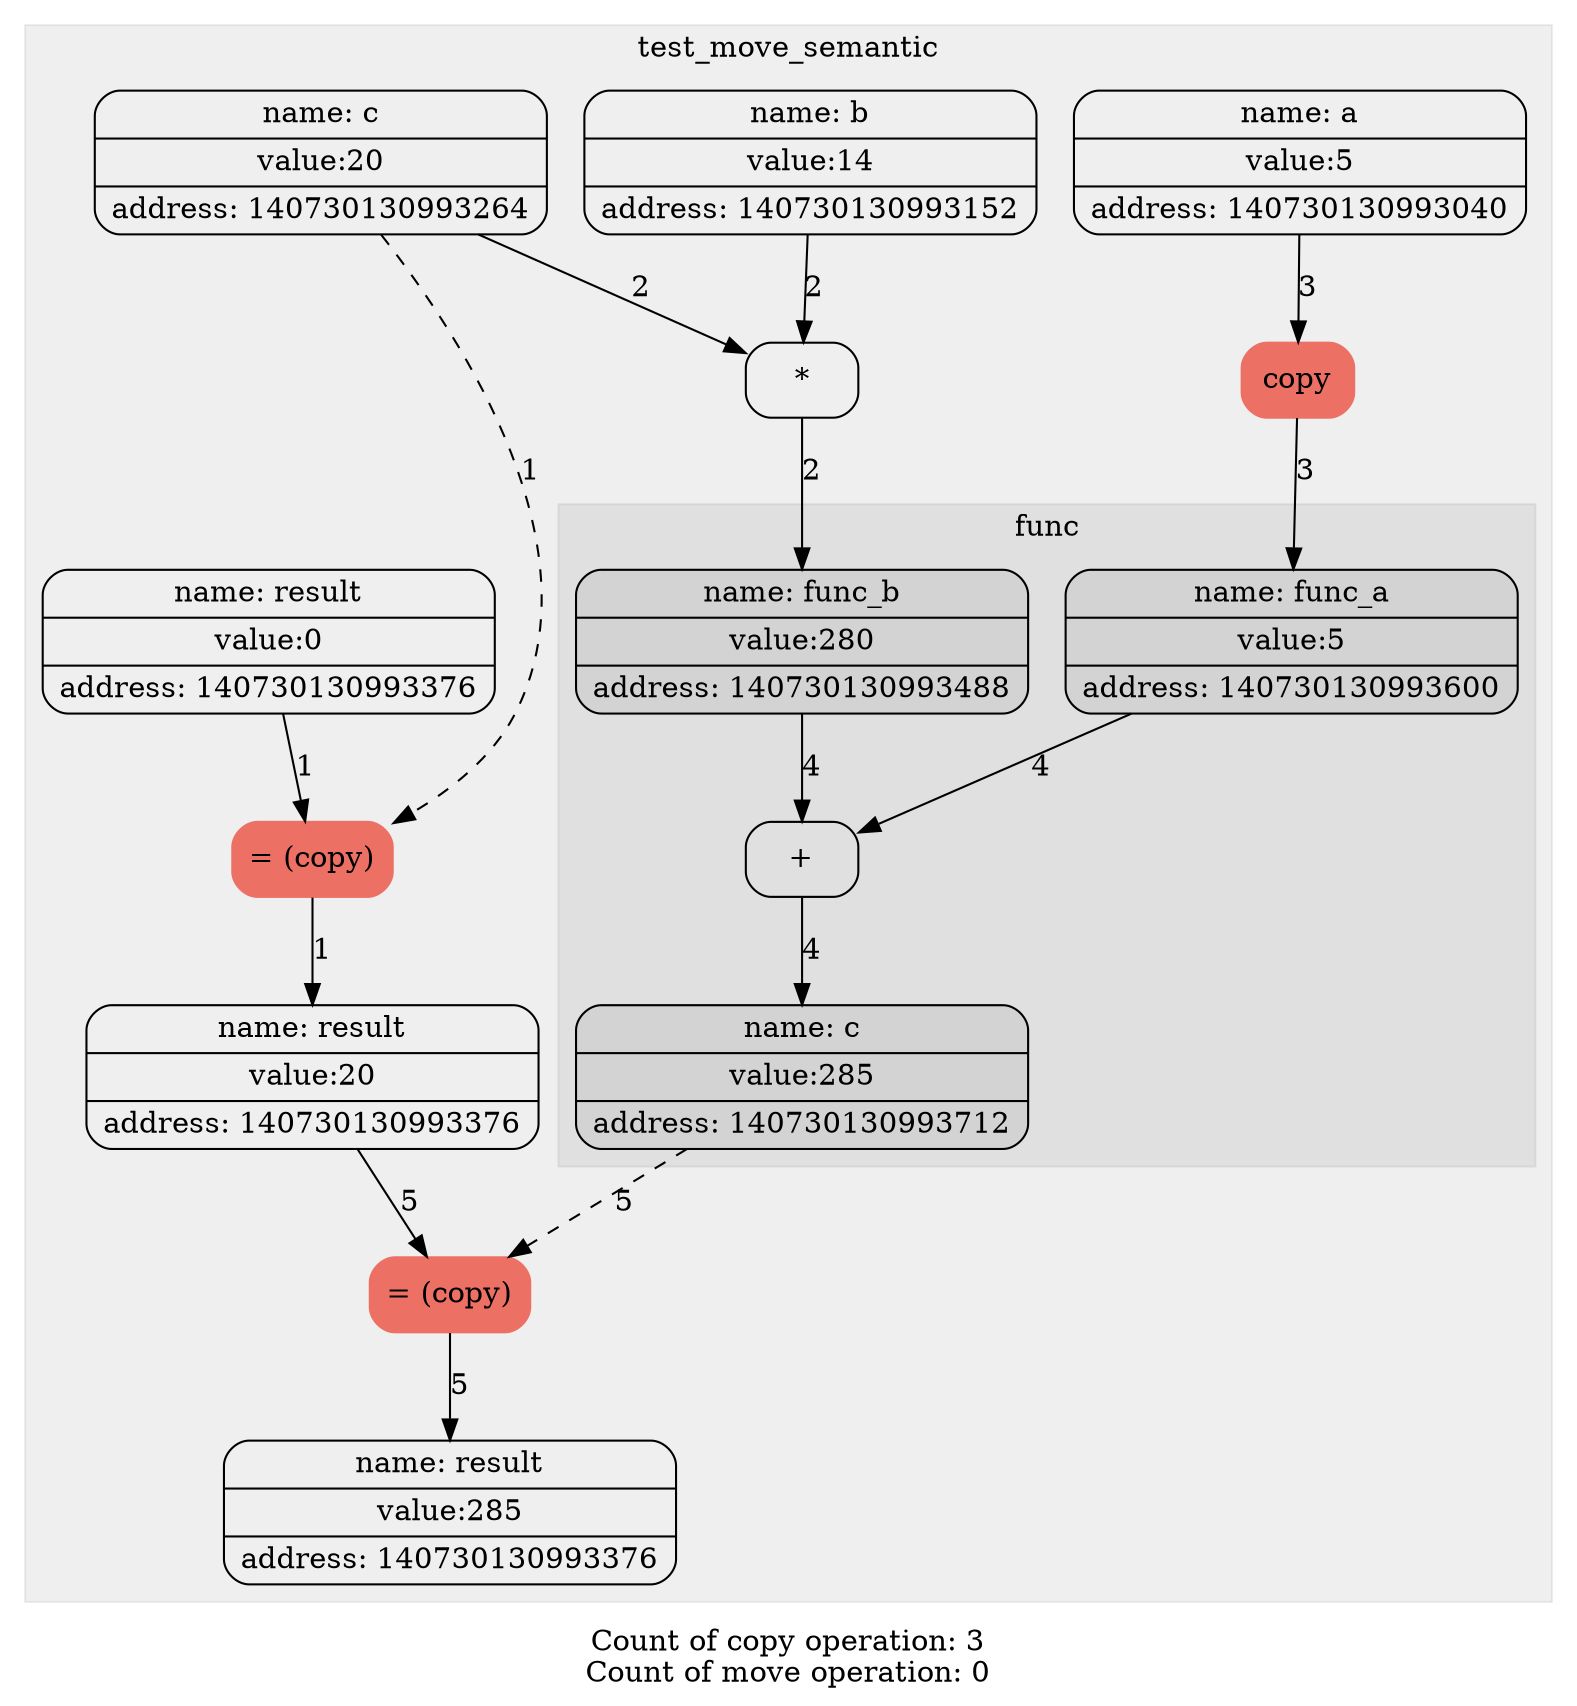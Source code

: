 digraph G{
trankdir=HR;
node[shape=Mrecord];

subgraph "cluster_0" {
label = test_move_semantic;
style= filled
color = "#00000010";
1[label="{ {name: tmp0} | {value:5} | {address: 140730130993040}} " color=""style=""];
1[label="{ {name: a} | {value:5} | {address: 140730130993040}} " color=""style=""];
2[label="{ {name: tmp1} | {value:14} | {address: 140730130993152}} " color=""style=""];
2[label="{ {name: b} | {value:14} | {address: 140730130993152}} " color=""style=""];
3[label="{ {name: tmp2} | {value:20} | {address: 140730130993264}} " color=""style=""];
3[label="{ {name: c} | {value:20} | {address: 140730130993264}} " color=""style=""];
4[label="{ {name: tmp3} | {value:0} | {address: 140730130993376}} " color=""style=""];
4[label="{ {name: result} | {value:0} | {address: 140730130993376}} " color=""style=""];
5[label="= (copy)" color = "#EC7063" style = "filled"];
edge[style = "" color = ""label = "1"]4->5;
edge[style = "dashed" color = ""label = "1"]3->5;
6[label="{ {name: result} | {value:20} | {address: 140730130993376}} " color=""style=""];
edge[style = "" color = ""label = "1"]5->6;
7[label="*" color = "" style = ""];
edge[style = "" color = ""label = "2"]2->7;
edge[style = "" color = ""label = "2"]3->7;
8[label="{ {name: tmp4} | {value:280} | {address: 140730130993488}} " color=""style="filled"];
edge[style = "" color = ""label = "2"]7->8;
9[label="copy" color = "#EC7063" style = "filled"];
edge[style = "" color = ""label = "3"]1->9;
10[label="{ {name: tmp5} | {value:5} | {address: 140730130993600}} " color=""style="filled"];
edge[style = "" color = ""label = "3"]9->10;
10[label="{ {name: func_a} | {value:5} | {address: 140730130993600}} " color=""style="filled"];
8[label="{ {name: func_b} | {value:280} | {address: 140730130993488}} " color=""style="filled"];
subgraph "cluster_1" {
label = func;
style= filled
color = "#00000010";
11[label="+" color = "" style = ""];
edge[style = "" color = ""label = "4"]10->11;
edge[style = "" color = ""label = "4"]8->11;
12[label="{ {name: tmp6} | {value:285} | {address: 140730130993712}} " color=""style="filled"];
edge[style = "" color = ""label = "4"]11->12;
12[label="{ {name: c} | {value:285} | {address: 140730130993712}} " color=""style="filled"];
}
13[label="= (copy)" color = "#EC7063" style = "filled"];
edge[style = "" color = ""label = "5"]6->13;
edge[style = "dashed" color = ""label = "5"]12->13;
14[label="{ {name: result} | {value:285} | {address: 140730130993376}} " color=""style=""];
edge[style = "" color = ""label = "5"]13->14;
}
label="Count of copy operation: 3
Count of move operation: 0"}